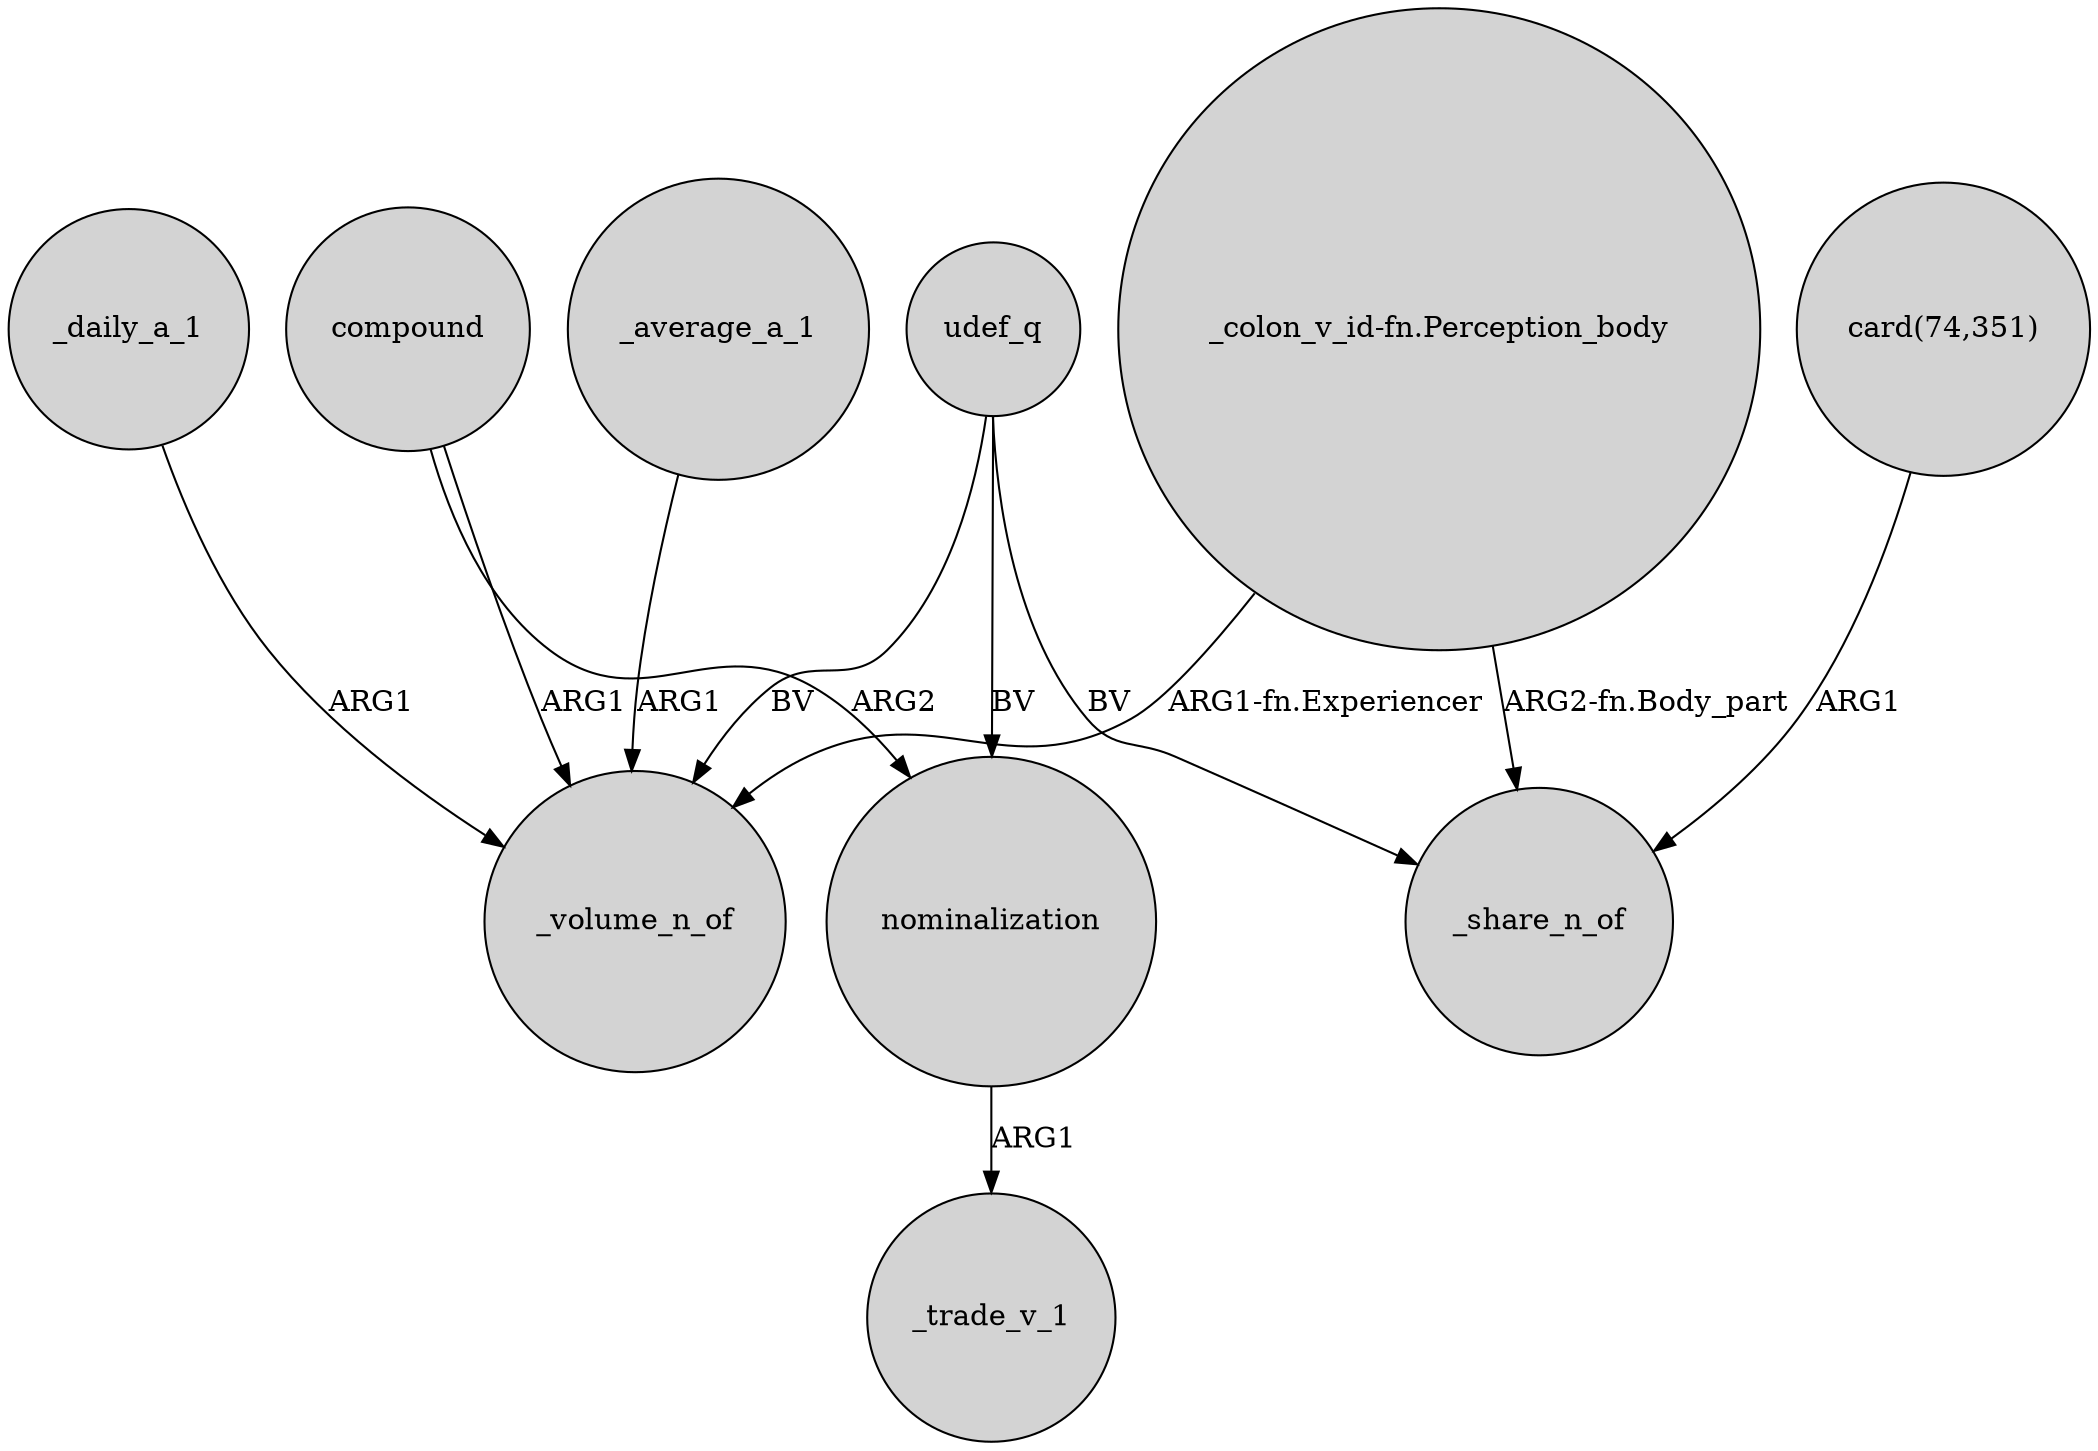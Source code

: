 digraph {
	node [shape=circle style=filled]
	compound -> _volume_n_of [label=ARG1]
	"card(74,351)" -> _share_n_of [label=ARG1]
	udef_q -> _share_n_of [label=BV]
	_daily_a_1 -> _volume_n_of [label=ARG1]
	udef_q -> _volume_n_of [label=BV]
	"_colon_v_id-fn.Perception_body" -> _share_n_of [label="ARG2-fn.Body_part"]
	compound -> nominalization [label=ARG2]
	"_colon_v_id-fn.Perception_body" -> _volume_n_of [label="ARG1-fn.Experiencer"]
	nominalization -> _trade_v_1 [label=ARG1]
	_average_a_1 -> _volume_n_of [label=ARG1]
	udef_q -> nominalization [label=BV]
}
